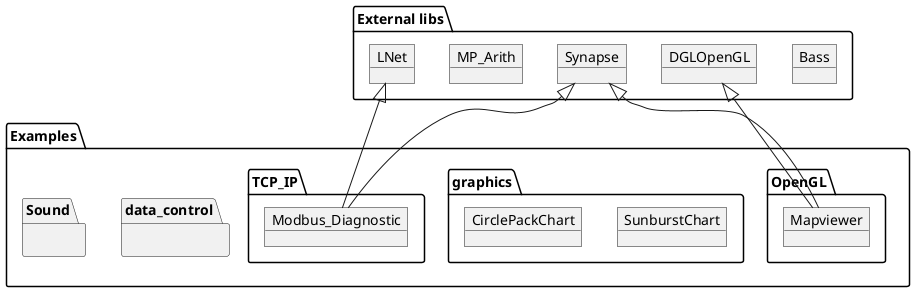 'Convert to Image using: https://plantuml.com/de/
@startuml

package "Examples" {
  package "OpenGL" {
   object Mapviewer
  }
  package "data_control" {
  }
  package "graphics" {
   object SunburstChart
   object CirclePackChart
  }
  package "TCP_IP" {
   object Modbus_Diagnostic
  }
  package "Sound" {
   
  }
}

package "External libs" {
object Bass
object DGLOpenGL
object LNet 
object MP_Arith
object Synapse
Synapse <|-- Mapviewer 
DGLOpenGL <|-- Mapviewer 
Synapse <|-- Modbus_Diagnostic
LNet <|-- Modbus_Diagnostic
}

@enduml
